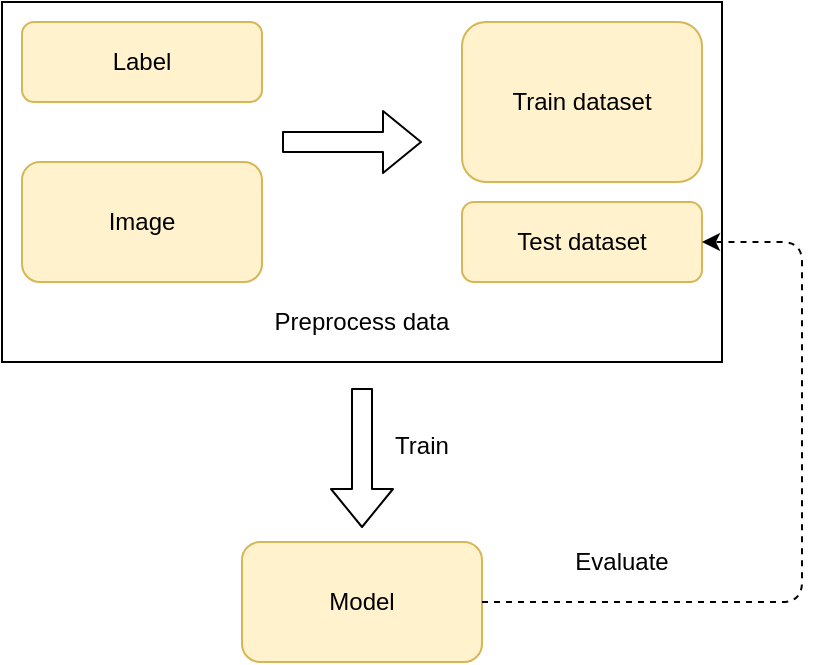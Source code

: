 <mxfile version="13.9.2" type="device"><diagram id="0szrsGTfkRxxcv_o930J" name="Page-1"><mxGraphModel dx="1426" dy="771" grid="1" gridSize="10" guides="1" tooltips="1" connect="1" arrows="1" fold="1" page="1" pageScale="1" pageWidth="850" pageHeight="1100" math="0" shadow="0"><root><mxCell id="0"/><mxCell id="1" parent="0"/><mxCell id="TubI4E8yC77VaQN0Enku-2" value="" style="rounded=0;whiteSpace=wrap;html=1;" vertex="1" parent="1"><mxGeometry x="160" y="240" width="360" height="180" as="geometry"/></mxCell><mxCell id="TubI4E8yC77VaQN0Enku-3" value="Label" style="rounded=1;whiteSpace=wrap;html=1;fillColor=#fff2cc;strokeColor=#d6b656;" vertex="1" parent="1"><mxGeometry x="170" y="250" width="120" height="40" as="geometry"/></mxCell><mxCell id="TubI4E8yC77VaQN0Enku-4" value="Image" style="rounded=1;whiteSpace=wrap;html=1;fillColor=#fff2cc;strokeColor=#d6b656;" vertex="1" parent="1"><mxGeometry x="170" y="320" width="120" height="60" as="geometry"/></mxCell><mxCell id="TubI4E8yC77VaQN0Enku-5" value="Train dataset" style="rounded=1;whiteSpace=wrap;html=1;fillColor=#fff2cc;strokeColor=#d6b656;" vertex="1" parent="1"><mxGeometry x="390" y="250" width="120" height="80" as="geometry"/></mxCell><mxCell id="TubI4E8yC77VaQN0Enku-6" value="Test dataset" style="rounded=1;whiteSpace=wrap;html=1;fillColor=#fff2cc;strokeColor=#d6b656;" vertex="1" parent="1"><mxGeometry x="390" y="340" width="120" height="40" as="geometry"/></mxCell><mxCell id="TubI4E8yC77VaQN0Enku-8" value="" style="shape=flexArrow;endArrow=classic;html=1;" edge="1" parent="1"><mxGeometry width="50" height="50" relative="1" as="geometry"><mxPoint x="300" y="310" as="sourcePoint"/><mxPoint x="370" y="310" as="targetPoint"/></mxGeometry></mxCell><mxCell id="TubI4E8yC77VaQN0Enku-9" value="Preprocess data" style="text;html=1;strokeColor=none;fillColor=none;align=center;verticalAlign=middle;whiteSpace=wrap;rounded=0;" vertex="1" parent="1"><mxGeometry x="295" y="390" width="90" height="20" as="geometry"/></mxCell><mxCell id="TubI4E8yC77VaQN0Enku-10" value="" style="shape=flexArrow;endArrow=classic;html=1;" edge="1" parent="1"><mxGeometry width="50" height="50" relative="1" as="geometry"><mxPoint x="340" y="433" as="sourcePoint"/><mxPoint x="340" y="503" as="targetPoint"/></mxGeometry></mxCell><mxCell id="TubI4E8yC77VaQN0Enku-11" value="Train" style="text;html=1;strokeColor=none;fillColor=none;align=center;verticalAlign=middle;whiteSpace=wrap;rounded=0;" vertex="1" parent="1"><mxGeometry x="350" y="452" width="40" height="20" as="geometry"/></mxCell><mxCell id="TubI4E8yC77VaQN0Enku-12" value="Model" style="rounded=1;whiteSpace=wrap;html=1;fillColor=#fff2cc;strokeColor=#d6b656;" vertex="1" parent="1"><mxGeometry x="280" y="510" width="120" height="60" as="geometry"/></mxCell><mxCell id="TubI4E8yC77VaQN0Enku-15" value="" style="endArrow=classic;html=1;exitX=1;exitY=0.5;exitDx=0;exitDy=0;entryX=1;entryY=0.5;entryDx=0;entryDy=0;edgeStyle=orthogonalEdgeStyle;dashed=1;" edge="1" parent="1" source="TubI4E8yC77VaQN0Enku-12" target="TubI4E8yC77VaQN0Enku-6"><mxGeometry width="50" height="50" relative="1" as="geometry"><mxPoint x="470" y="560" as="sourcePoint"/><mxPoint x="520" y="510" as="targetPoint"/><Array as="points"><mxPoint x="560" y="540"/><mxPoint x="560" y="360"/></Array></mxGeometry></mxCell><mxCell id="TubI4E8yC77VaQN0Enku-16" value="Evaluate" style="text;html=1;strokeColor=none;fillColor=none;align=center;verticalAlign=middle;whiteSpace=wrap;rounded=0;" vertex="1" parent="1"><mxGeometry x="450" y="510" width="40" height="20" as="geometry"/></mxCell></root></mxGraphModel></diagram></mxfile>